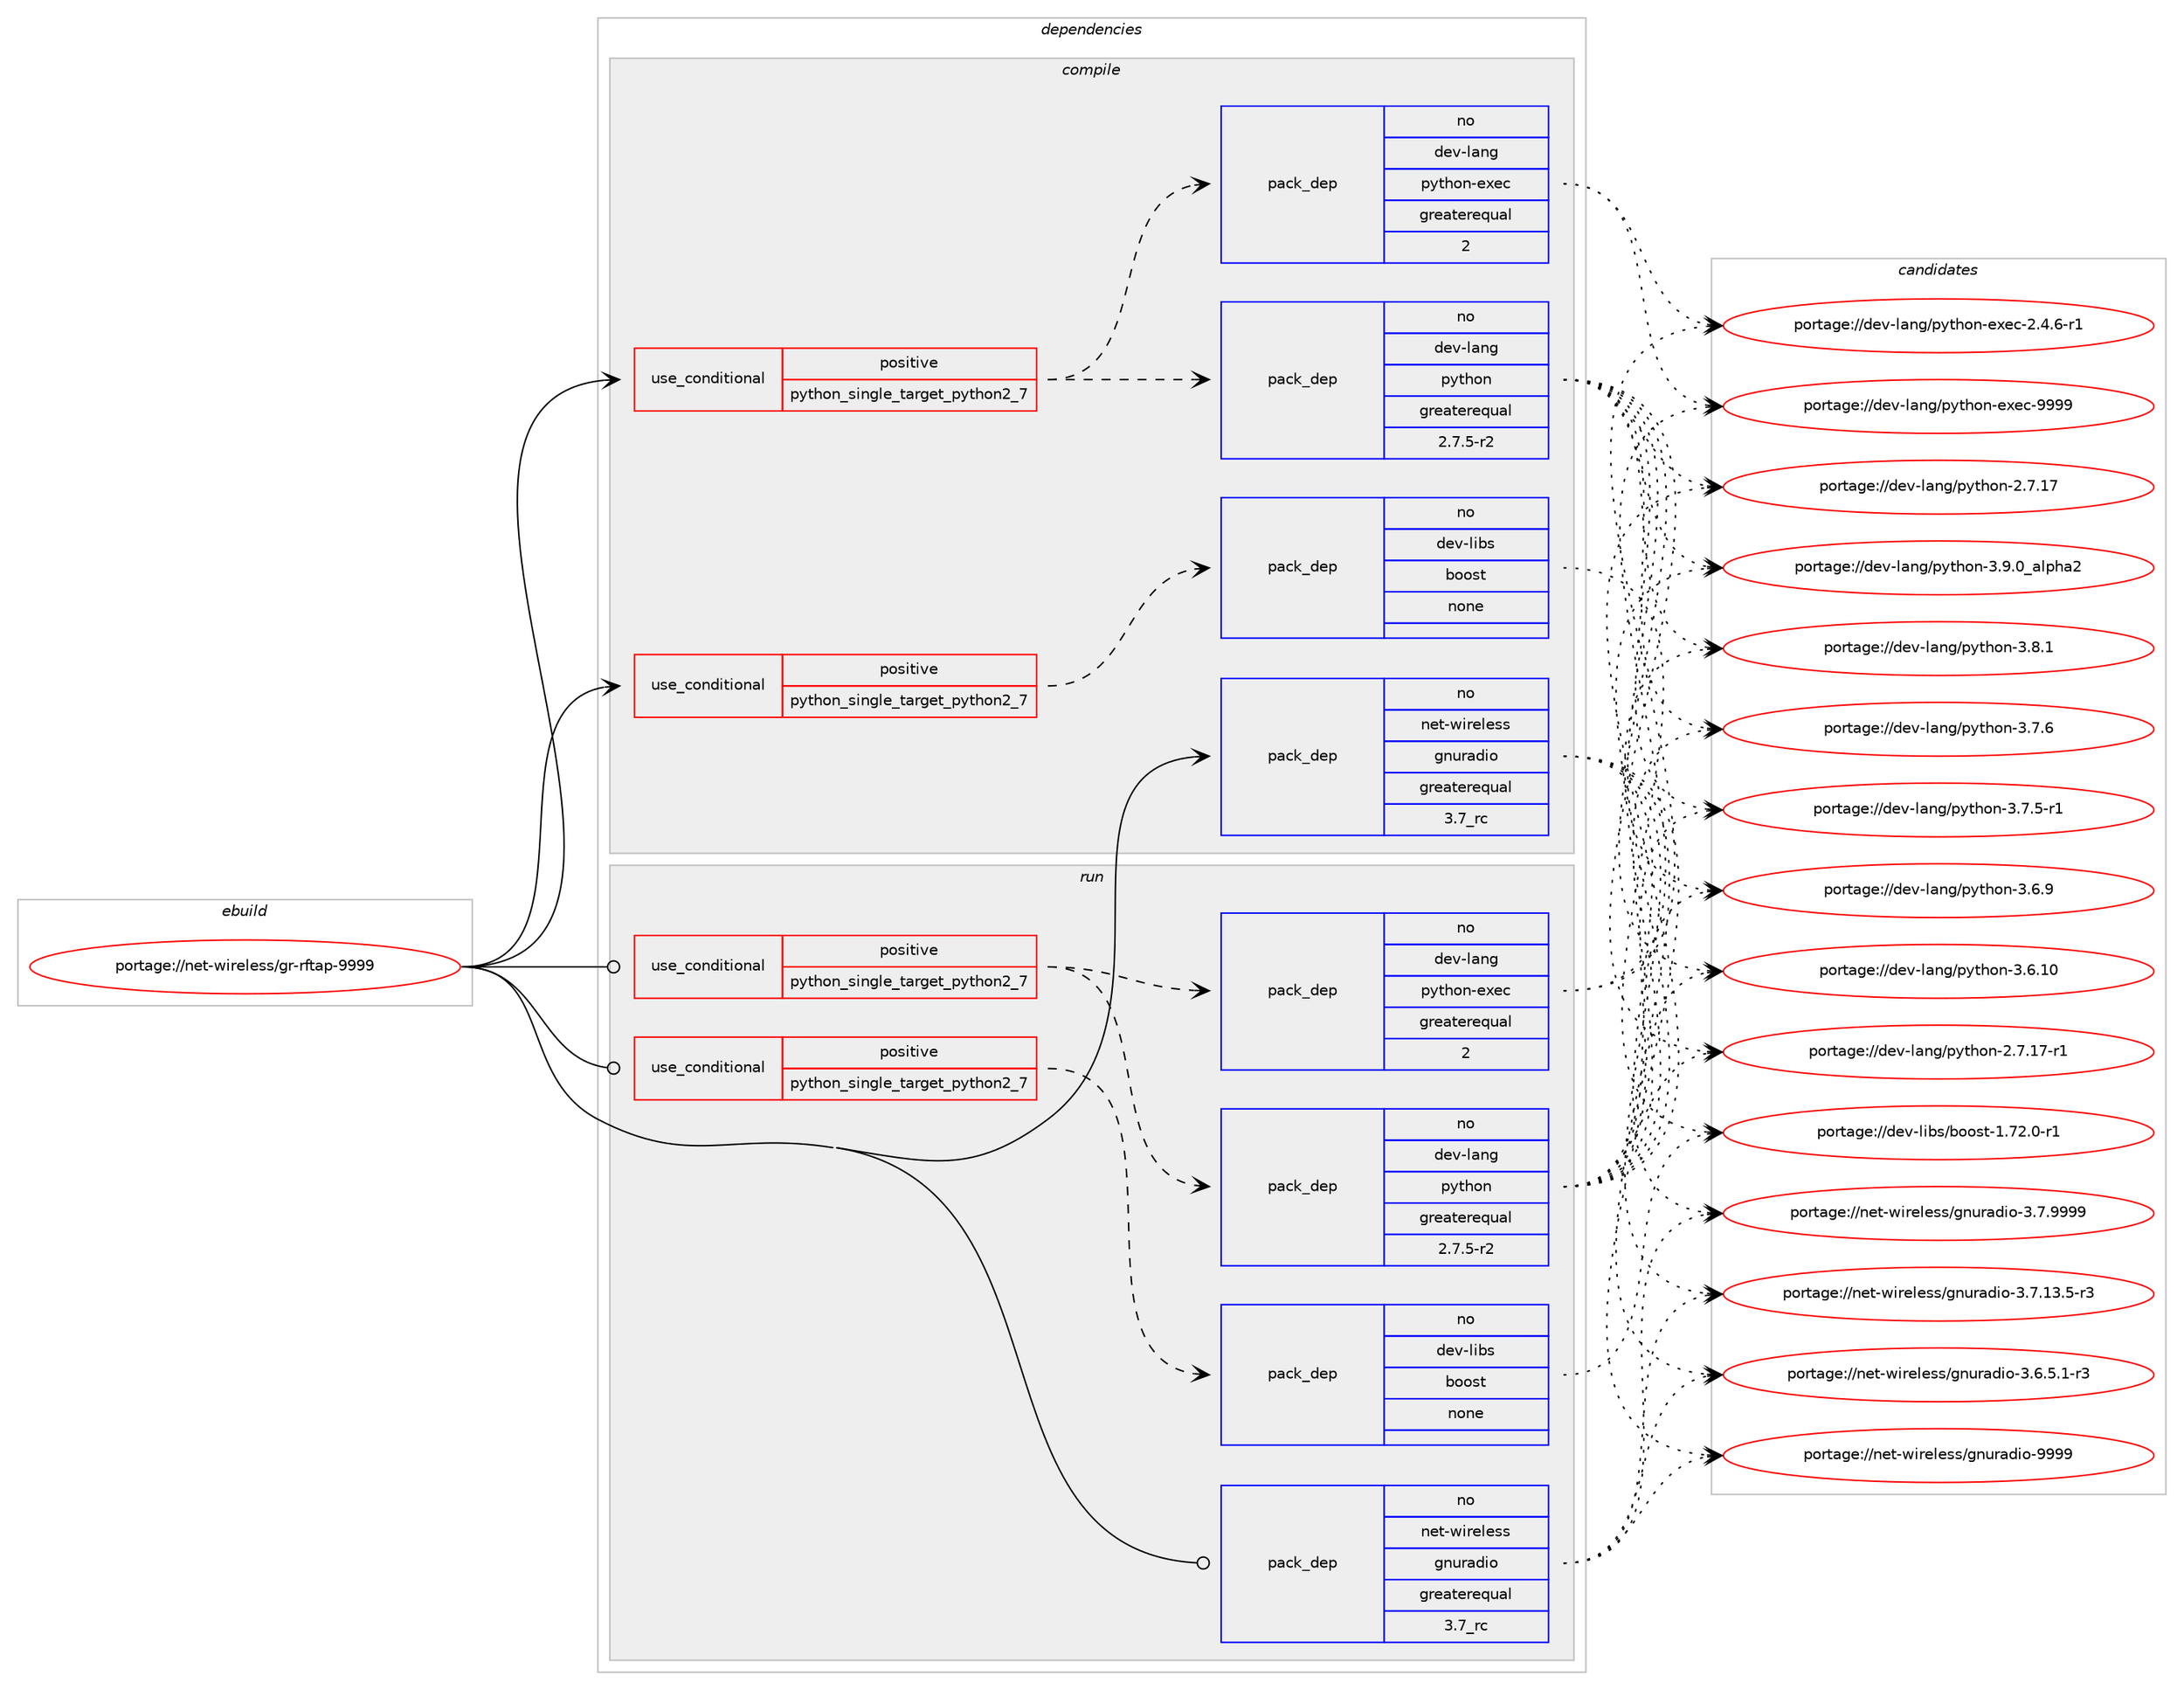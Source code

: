 digraph prolog {

# *************
# Graph options
# *************

newrank=true;
concentrate=true;
compound=true;
graph [rankdir=LR,fontname=Helvetica,fontsize=10,ranksep=1.5];#, ranksep=2.5, nodesep=0.2];
edge  [arrowhead=vee];
node  [fontname=Helvetica,fontsize=10];

# **********
# The ebuild
# **********

subgraph cluster_leftcol {
color=gray;
rank=same;
label=<<i>ebuild</i>>;
id [label="portage://net-wireless/gr-rftap-9999", color=red, width=4, href="../net-wireless/gr-rftap-9999.svg"];
}

# ****************
# The dependencies
# ****************

subgraph cluster_midcol {
color=gray;
label=<<i>dependencies</i>>;
subgraph cluster_compile {
fillcolor="#eeeeee";
style=filled;
label=<<i>compile</i>>;
subgraph cond21908 {
dependency111229 [label=<<TABLE BORDER="0" CELLBORDER="1" CELLSPACING="0" CELLPADDING="4"><TR><TD ROWSPAN="3" CELLPADDING="10">use_conditional</TD></TR><TR><TD>positive</TD></TR><TR><TD>python_single_target_python2_7</TD></TR></TABLE>>, shape=none, color=red];
subgraph pack87495 {
dependency111230 [label=<<TABLE BORDER="0" CELLBORDER="1" CELLSPACING="0" CELLPADDING="4" WIDTH="220"><TR><TD ROWSPAN="6" CELLPADDING="30">pack_dep</TD></TR><TR><TD WIDTH="110">no</TD></TR><TR><TD>dev-lang</TD></TR><TR><TD>python</TD></TR><TR><TD>greaterequal</TD></TR><TR><TD>2.7.5-r2</TD></TR></TABLE>>, shape=none, color=blue];
}
dependency111229:e -> dependency111230:w [weight=20,style="dashed",arrowhead="vee"];
subgraph pack87496 {
dependency111231 [label=<<TABLE BORDER="0" CELLBORDER="1" CELLSPACING="0" CELLPADDING="4" WIDTH="220"><TR><TD ROWSPAN="6" CELLPADDING="30">pack_dep</TD></TR><TR><TD WIDTH="110">no</TD></TR><TR><TD>dev-lang</TD></TR><TR><TD>python-exec</TD></TR><TR><TD>greaterequal</TD></TR><TR><TD>2</TD></TR></TABLE>>, shape=none, color=blue];
}
dependency111229:e -> dependency111231:w [weight=20,style="dashed",arrowhead="vee"];
}
id:e -> dependency111229:w [weight=20,style="solid",arrowhead="vee"];
subgraph cond21909 {
dependency111232 [label=<<TABLE BORDER="0" CELLBORDER="1" CELLSPACING="0" CELLPADDING="4"><TR><TD ROWSPAN="3" CELLPADDING="10">use_conditional</TD></TR><TR><TD>positive</TD></TR><TR><TD>python_single_target_python2_7</TD></TR></TABLE>>, shape=none, color=red];
subgraph pack87497 {
dependency111233 [label=<<TABLE BORDER="0" CELLBORDER="1" CELLSPACING="0" CELLPADDING="4" WIDTH="220"><TR><TD ROWSPAN="6" CELLPADDING="30">pack_dep</TD></TR><TR><TD WIDTH="110">no</TD></TR><TR><TD>dev-libs</TD></TR><TR><TD>boost</TD></TR><TR><TD>none</TD></TR><TR><TD></TD></TR></TABLE>>, shape=none, color=blue];
}
dependency111232:e -> dependency111233:w [weight=20,style="dashed",arrowhead="vee"];
}
id:e -> dependency111232:w [weight=20,style="solid",arrowhead="vee"];
subgraph pack87498 {
dependency111234 [label=<<TABLE BORDER="0" CELLBORDER="1" CELLSPACING="0" CELLPADDING="4" WIDTH="220"><TR><TD ROWSPAN="6" CELLPADDING="30">pack_dep</TD></TR><TR><TD WIDTH="110">no</TD></TR><TR><TD>net-wireless</TD></TR><TR><TD>gnuradio</TD></TR><TR><TD>greaterequal</TD></TR><TR><TD>3.7_rc</TD></TR></TABLE>>, shape=none, color=blue];
}
id:e -> dependency111234:w [weight=20,style="solid",arrowhead="vee"];
}
subgraph cluster_compileandrun {
fillcolor="#eeeeee";
style=filled;
label=<<i>compile and run</i>>;
}
subgraph cluster_run {
fillcolor="#eeeeee";
style=filled;
label=<<i>run</i>>;
subgraph cond21910 {
dependency111235 [label=<<TABLE BORDER="0" CELLBORDER="1" CELLSPACING="0" CELLPADDING="4"><TR><TD ROWSPAN="3" CELLPADDING="10">use_conditional</TD></TR><TR><TD>positive</TD></TR><TR><TD>python_single_target_python2_7</TD></TR></TABLE>>, shape=none, color=red];
subgraph pack87499 {
dependency111236 [label=<<TABLE BORDER="0" CELLBORDER="1" CELLSPACING="0" CELLPADDING="4" WIDTH="220"><TR><TD ROWSPAN="6" CELLPADDING="30">pack_dep</TD></TR><TR><TD WIDTH="110">no</TD></TR><TR><TD>dev-lang</TD></TR><TR><TD>python</TD></TR><TR><TD>greaterequal</TD></TR><TR><TD>2.7.5-r2</TD></TR></TABLE>>, shape=none, color=blue];
}
dependency111235:e -> dependency111236:w [weight=20,style="dashed",arrowhead="vee"];
subgraph pack87500 {
dependency111237 [label=<<TABLE BORDER="0" CELLBORDER="1" CELLSPACING="0" CELLPADDING="4" WIDTH="220"><TR><TD ROWSPAN="6" CELLPADDING="30">pack_dep</TD></TR><TR><TD WIDTH="110">no</TD></TR><TR><TD>dev-lang</TD></TR><TR><TD>python-exec</TD></TR><TR><TD>greaterequal</TD></TR><TR><TD>2</TD></TR></TABLE>>, shape=none, color=blue];
}
dependency111235:e -> dependency111237:w [weight=20,style="dashed",arrowhead="vee"];
}
id:e -> dependency111235:w [weight=20,style="solid",arrowhead="odot"];
subgraph cond21911 {
dependency111238 [label=<<TABLE BORDER="0" CELLBORDER="1" CELLSPACING="0" CELLPADDING="4"><TR><TD ROWSPAN="3" CELLPADDING="10">use_conditional</TD></TR><TR><TD>positive</TD></TR><TR><TD>python_single_target_python2_7</TD></TR></TABLE>>, shape=none, color=red];
subgraph pack87501 {
dependency111239 [label=<<TABLE BORDER="0" CELLBORDER="1" CELLSPACING="0" CELLPADDING="4" WIDTH="220"><TR><TD ROWSPAN="6" CELLPADDING="30">pack_dep</TD></TR><TR><TD WIDTH="110">no</TD></TR><TR><TD>dev-libs</TD></TR><TR><TD>boost</TD></TR><TR><TD>none</TD></TR><TR><TD></TD></TR></TABLE>>, shape=none, color=blue];
}
dependency111238:e -> dependency111239:w [weight=20,style="dashed",arrowhead="vee"];
}
id:e -> dependency111238:w [weight=20,style="solid",arrowhead="odot"];
subgraph pack87502 {
dependency111240 [label=<<TABLE BORDER="0" CELLBORDER="1" CELLSPACING="0" CELLPADDING="4" WIDTH="220"><TR><TD ROWSPAN="6" CELLPADDING="30">pack_dep</TD></TR><TR><TD WIDTH="110">no</TD></TR><TR><TD>net-wireless</TD></TR><TR><TD>gnuradio</TD></TR><TR><TD>greaterequal</TD></TR><TR><TD>3.7_rc</TD></TR></TABLE>>, shape=none, color=blue];
}
id:e -> dependency111240:w [weight=20,style="solid",arrowhead="odot"];
}
}

# **************
# The candidates
# **************

subgraph cluster_choices {
rank=same;
color=gray;
label=<<i>candidates</i>>;

subgraph choice87495 {
color=black;
nodesep=1;
choice10010111845108971101034711212111610411111045514657464895971081121049750 [label="portage://dev-lang/python-3.9.0_alpha2", color=red, width=4,href="../dev-lang/python-3.9.0_alpha2.svg"];
choice100101118451089711010347112121116104111110455146564649 [label="portage://dev-lang/python-3.8.1", color=red, width=4,href="../dev-lang/python-3.8.1.svg"];
choice100101118451089711010347112121116104111110455146554654 [label="portage://dev-lang/python-3.7.6", color=red, width=4,href="../dev-lang/python-3.7.6.svg"];
choice1001011184510897110103471121211161041111104551465546534511449 [label="portage://dev-lang/python-3.7.5-r1", color=red, width=4,href="../dev-lang/python-3.7.5-r1.svg"];
choice100101118451089711010347112121116104111110455146544657 [label="portage://dev-lang/python-3.6.9", color=red, width=4,href="../dev-lang/python-3.6.9.svg"];
choice10010111845108971101034711212111610411111045514654464948 [label="portage://dev-lang/python-3.6.10", color=red, width=4,href="../dev-lang/python-3.6.10.svg"];
choice100101118451089711010347112121116104111110455046554649554511449 [label="portage://dev-lang/python-2.7.17-r1", color=red, width=4,href="../dev-lang/python-2.7.17-r1.svg"];
choice10010111845108971101034711212111610411111045504655464955 [label="portage://dev-lang/python-2.7.17", color=red, width=4,href="../dev-lang/python-2.7.17.svg"];
dependency111230:e -> choice10010111845108971101034711212111610411111045514657464895971081121049750:w [style=dotted,weight="100"];
dependency111230:e -> choice100101118451089711010347112121116104111110455146564649:w [style=dotted,weight="100"];
dependency111230:e -> choice100101118451089711010347112121116104111110455146554654:w [style=dotted,weight="100"];
dependency111230:e -> choice1001011184510897110103471121211161041111104551465546534511449:w [style=dotted,weight="100"];
dependency111230:e -> choice100101118451089711010347112121116104111110455146544657:w [style=dotted,weight="100"];
dependency111230:e -> choice10010111845108971101034711212111610411111045514654464948:w [style=dotted,weight="100"];
dependency111230:e -> choice100101118451089711010347112121116104111110455046554649554511449:w [style=dotted,weight="100"];
dependency111230:e -> choice10010111845108971101034711212111610411111045504655464955:w [style=dotted,weight="100"];
}
subgraph choice87496 {
color=black;
nodesep=1;
choice10010111845108971101034711212111610411111045101120101994557575757 [label="portage://dev-lang/python-exec-9999", color=red, width=4,href="../dev-lang/python-exec-9999.svg"];
choice10010111845108971101034711212111610411111045101120101994550465246544511449 [label="portage://dev-lang/python-exec-2.4.6-r1", color=red, width=4,href="../dev-lang/python-exec-2.4.6-r1.svg"];
dependency111231:e -> choice10010111845108971101034711212111610411111045101120101994557575757:w [style=dotted,weight="100"];
dependency111231:e -> choice10010111845108971101034711212111610411111045101120101994550465246544511449:w [style=dotted,weight="100"];
}
subgraph choice87497 {
color=black;
nodesep=1;
choice10010111845108105981154798111111115116454946555046484511449 [label="portage://dev-libs/boost-1.72.0-r1", color=red, width=4,href="../dev-libs/boost-1.72.0-r1.svg"];
dependency111233:e -> choice10010111845108105981154798111111115116454946555046484511449:w [style=dotted,weight="100"];
}
subgraph choice87498 {
color=black;
nodesep=1;
choice1101011164511910511410110810111511547103110117114971001051114557575757 [label="portage://net-wireless/gnuradio-9999", color=red, width=4,href="../net-wireless/gnuradio-9999.svg"];
choice110101116451191051141011081011151154710311011711497100105111455146554657575757 [label="portage://net-wireless/gnuradio-3.7.9999", color=red, width=4,href="../net-wireless/gnuradio-3.7.9999.svg"];
choice1101011164511910511410110810111511547103110117114971001051114551465546495146534511451 [label="portage://net-wireless/gnuradio-3.7.13.5-r3", color=red, width=4,href="../net-wireless/gnuradio-3.7.13.5-r3.svg"];
choice11010111645119105114101108101115115471031101171149710010511145514654465346494511451 [label="portage://net-wireless/gnuradio-3.6.5.1-r3", color=red, width=4,href="../net-wireless/gnuradio-3.6.5.1-r3.svg"];
dependency111234:e -> choice1101011164511910511410110810111511547103110117114971001051114557575757:w [style=dotted,weight="100"];
dependency111234:e -> choice110101116451191051141011081011151154710311011711497100105111455146554657575757:w [style=dotted,weight="100"];
dependency111234:e -> choice1101011164511910511410110810111511547103110117114971001051114551465546495146534511451:w [style=dotted,weight="100"];
dependency111234:e -> choice11010111645119105114101108101115115471031101171149710010511145514654465346494511451:w [style=dotted,weight="100"];
}
subgraph choice87499 {
color=black;
nodesep=1;
choice10010111845108971101034711212111610411111045514657464895971081121049750 [label="portage://dev-lang/python-3.9.0_alpha2", color=red, width=4,href="../dev-lang/python-3.9.0_alpha2.svg"];
choice100101118451089711010347112121116104111110455146564649 [label="portage://dev-lang/python-3.8.1", color=red, width=4,href="../dev-lang/python-3.8.1.svg"];
choice100101118451089711010347112121116104111110455146554654 [label="portage://dev-lang/python-3.7.6", color=red, width=4,href="../dev-lang/python-3.7.6.svg"];
choice1001011184510897110103471121211161041111104551465546534511449 [label="portage://dev-lang/python-3.7.5-r1", color=red, width=4,href="../dev-lang/python-3.7.5-r1.svg"];
choice100101118451089711010347112121116104111110455146544657 [label="portage://dev-lang/python-3.6.9", color=red, width=4,href="../dev-lang/python-3.6.9.svg"];
choice10010111845108971101034711212111610411111045514654464948 [label="portage://dev-lang/python-3.6.10", color=red, width=4,href="../dev-lang/python-3.6.10.svg"];
choice100101118451089711010347112121116104111110455046554649554511449 [label="portage://dev-lang/python-2.7.17-r1", color=red, width=4,href="../dev-lang/python-2.7.17-r1.svg"];
choice10010111845108971101034711212111610411111045504655464955 [label="portage://dev-lang/python-2.7.17", color=red, width=4,href="../dev-lang/python-2.7.17.svg"];
dependency111236:e -> choice10010111845108971101034711212111610411111045514657464895971081121049750:w [style=dotted,weight="100"];
dependency111236:e -> choice100101118451089711010347112121116104111110455146564649:w [style=dotted,weight="100"];
dependency111236:e -> choice100101118451089711010347112121116104111110455146554654:w [style=dotted,weight="100"];
dependency111236:e -> choice1001011184510897110103471121211161041111104551465546534511449:w [style=dotted,weight="100"];
dependency111236:e -> choice100101118451089711010347112121116104111110455146544657:w [style=dotted,weight="100"];
dependency111236:e -> choice10010111845108971101034711212111610411111045514654464948:w [style=dotted,weight="100"];
dependency111236:e -> choice100101118451089711010347112121116104111110455046554649554511449:w [style=dotted,weight="100"];
dependency111236:e -> choice10010111845108971101034711212111610411111045504655464955:w [style=dotted,weight="100"];
}
subgraph choice87500 {
color=black;
nodesep=1;
choice10010111845108971101034711212111610411111045101120101994557575757 [label="portage://dev-lang/python-exec-9999", color=red, width=4,href="../dev-lang/python-exec-9999.svg"];
choice10010111845108971101034711212111610411111045101120101994550465246544511449 [label="portage://dev-lang/python-exec-2.4.6-r1", color=red, width=4,href="../dev-lang/python-exec-2.4.6-r1.svg"];
dependency111237:e -> choice10010111845108971101034711212111610411111045101120101994557575757:w [style=dotted,weight="100"];
dependency111237:e -> choice10010111845108971101034711212111610411111045101120101994550465246544511449:w [style=dotted,weight="100"];
}
subgraph choice87501 {
color=black;
nodesep=1;
choice10010111845108105981154798111111115116454946555046484511449 [label="portage://dev-libs/boost-1.72.0-r1", color=red, width=4,href="../dev-libs/boost-1.72.0-r1.svg"];
dependency111239:e -> choice10010111845108105981154798111111115116454946555046484511449:w [style=dotted,weight="100"];
}
subgraph choice87502 {
color=black;
nodesep=1;
choice1101011164511910511410110810111511547103110117114971001051114557575757 [label="portage://net-wireless/gnuradio-9999", color=red, width=4,href="../net-wireless/gnuradio-9999.svg"];
choice110101116451191051141011081011151154710311011711497100105111455146554657575757 [label="portage://net-wireless/gnuradio-3.7.9999", color=red, width=4,href="../net-wireless/gnuradio-3.7.9999.svg"];
choice1101011164511910511410110810111511547103110117114971001051114551465546495146534511451 [label="portage://net-wireless/gnuradio-3.7.13.5-r3", color=red, width=4,href="../net-wireless/gnuradio-3.7.13.5-r3.svg"];
choice11010111645119105114101108101115115471031101171149710010511145514654465346494511451 [label="portage://net-wireless/gnuradio-3.6.5.1-r3", color=red, width=4,href="../net-wireless/gnuradio-3.6.5.1-r3.svg"];
dependency111240:e -> choice1101011164511910511410110810111511547103110117114971001051114557575757:w [style=dotted,weight="100"];
dependency111240:e -> choice110101116451191051141011081011151154710311011711497100105111455146554657575757:w [style=dotted,weight="100"];
dependency111240:e -> choice1101011164511910511410110810111511547103110117114971001051114551465546495146534511451:w [style=dotted,weight="100"];
dependency111240:e -> choice11010111645119105114101108101115115471031101171149710010511145514654465346494511451:w [style=dotted,weight="100"];
}
}

}
